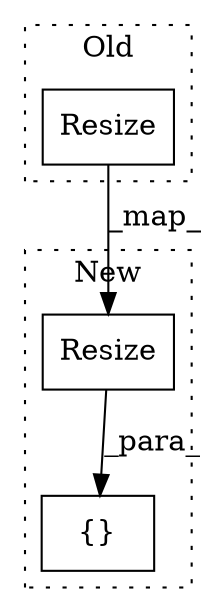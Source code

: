 digraph G {
subgraph cluster0 {
1 [label="Resize" a="32" s="970,1021" l="14,2" shape="box"];
label = "Old";
style="dotted";
}
subgraph cluster1 {
2 [label="Resize" a="32" s="1372,1426" l="14,1" shape="box"];
3 [label="{}" a="4" s="1210,1585" l="1,1" shape="box"];
label = "New";
style="dotted";
}
1 -> 2 [label="_map_"];
2 -> 3 [label="_para_"];
}